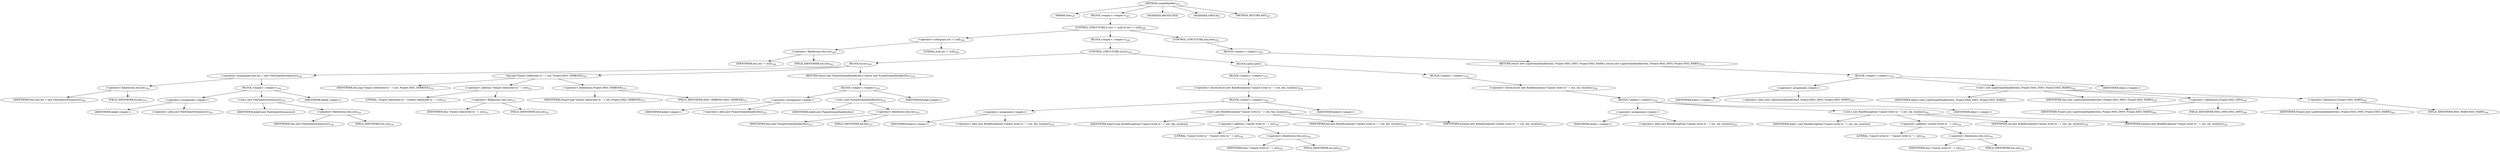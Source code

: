 digraph "createHandler" {  
"469" [label = <(METHOD,createHandler)<SUB>247</SUB>> ]
"31" [label = <(PARAM,this)<SUB>247</SUB>> ]
"470" [label = <(BLOCK,&lt;empty&gt;,&lt;empty&gt;)<SUB>247</SUB>> ]
"471" [label = <(CONTROL_STRUCTURE,if (out != null),if (out != null))<SUB>248</SUB>> ]
"472" [label = <(&lt;operator&gt;.notEquals,out != null)<SUB>248</SUB>> ]
"473" [label = <(&lt;operator&gt;.fieldAccess,this.out)<SUB>248</SUB>> ]
"474" [label = <(IDENTIFIER,this,out != null)<SUB>248</SUB>> ]
"475" [label = <(FIELD_IDENTIFIER,out,out)<SUB>248</SUB>> ]
"476" [label = <(LITERAL,null,out != null)<SUB>248</SUB>> ]
"477" [label = <(BLOCK,&lt;empty&gt;,&lt;empty&gt;)<SUB>248</SUB>> ]
"478" [label = <(CONTROL_STRUCTURE,try,try)<SUB>249</SUB>> ]
"479" [label = <(BLOCK,try,try)<SUB>249</SUB>> ]
"480" [label = <(&lt;operator&gt;.assignment,this.fos = new FileOutputStream(out))<SUB>250</SUB>> ]
"481" [label = <(&lt;operator&gt;.fieldAccess,this.fos)<SUB>250</SUB>> ]
"482" [label = <(IDENTIFIER,this,this.fos = new FileOutputStream(out))<SUB>250</SUB>> ]
"483" [label = <(FIELD_IDENTIFIER,fos,fos)<SUB>250</SUB>> ]
"484" [label = <(BLOCK,&lt;empty&gt;,&lt;empty&gt;)<SUB>250</SUB>> ]
"485" [label = <(&lt;operator&gt;.assignment,&lt;empty&gt;)> ]
"486" [label = <(IDENTIFIER,$obj8,&lt;empty&gt;)> ]
"487" [label = <(&lt;operator&gt;.alloc,new FileOutputStream(out))<SUB>250</SUB>> ]
"488" [label = <(&lt;init&gt;,new FileOutputStream(out))<SUB>250</SUB>> ]
"489" [label = <(IDENTIFIER,$obj8,new FileOutputStream(out))> ]
"490" [label = <(&lt;operator&gt;.fieldAccess,this.out)<SUB>250</SUB>> ]
"491" [label = <(IDENTIFIER,this,new FileOutputStream(out))<SUB>250</SUB>> ]
"492" [label = <(FIELD_IDENTIFIER,out,out)<SUB>250</SUB>> ]
"493" [label = <(IDENTIFIER,$obj8,&lt;empty&gt;)> ]
"494" [label = <(log,log(&quot;Output redirected to &quot; + out, Project.MSG_VERBOSE))<SUB>251</SUB>> ]
"30" [label = <(IDENTIFIER,this,log(&quot;Output redirected to &quot; + out, Project.MSG_VERBOSE))<SUB>251</SUB>> ]
"495" [label = <(&lt;operator&gt;.addition,&quot;Output redirected to &quot; + out)<SUB>251</SUB>> ]
"496" [label = <(LITERAL,&quot;Output redirected to &quot;,&quot;Output redirected to &quot; + out)<SUB>251</SUB>> ]
"497" [label = <(&lt;operator&gt;.fieldAccess,this.out)<SUB>251</SUB>> ]
"498" [label = <(IDENTIFIER,this,&quot;Output redirected to &quot; + out)<SUB>251</SUB>> ]
"499" [label = <(FIELD_IDENTIFIER,out,out)<SUB>251</SUB>> ]
"500" [label = <(&lt;operator&gt;.fieldAccess,Project.MSG_VERBOSE)<SUB>251</SUB>> ]
"501" [label = <(IDENTIFIER,Project,log(&quot;Output redirected to &quot; + out, Project.MSG_VERBOSE))<SUB>251</SUB>> ]
"502" [label = <(FIELD_IDENTIFIER,MSG_VERBOSE,MSG_VERBOSE)<SUB>251</SUB>> ]
"503" [label = <(RETURN,return new PumpStreamHandler(fos);,return new PumpStreamHandler(fos);)<SUB>252</SUB>> ]
"504" [label = <(BLOCK,&lt;empty&gt;,&lt;empty&gt;)<SUB>252</SUB>> ]
"505" [label = <(&lt;operator&gt;.assignment,&lt;empty&gt;)> ]
"506" [label = <(IDENTIFIER,$obj9,&lt;empty&gt;)> ]
"507" [label = <(&lt;operator&gt;.alloc,new PumpStreamHandler(fos))<SUB>252</SUB>> ]
"508" [label = <(&lt;init&gt;,new PumpStreamHandler(fos))<SUB>252</SUB>> ]
"509" [label = <(IDENTIFIER,$obj9,new PumpStreamHandler(fos))> ]
"510" [label = <(&lt;operator&gt;.fieldAccess,this.fos)<SUB>252</SUB>> ]
"511" [label = <(IDENTIFIER,this,new PumpStreamHandler(fos))<SUB>252</SUB>> ]
"512" [label = <(FIELD_IDENTIFIER,fos,fos)<SUB>252</SUB>> ]
"513" [label = <(IDENTIFIER,$obj9,&lt;empty&gt;)> ]
"514" [label = <(BLOCK,catch,catch)> ]
"515" [label = <(BLOCK,&lt;empty&gt;,&lt;empty&gt;)<SUB>253</SUB>> ]
"516" [label = <(&lt;operator&gt;.throw,throw new BuildException(&quot;Cannot write to &quot; + out, fne, location);)<SUB>254</SUB>> ]
"517" [label = <(BLOCK,&lt;empty&gt;,&lt;empty&gt;)<SUB>254</SUB>> ]
"518" [label = <(&lt;operator&gt;.assignment,&lt;empty&gt;)> ]
"519" [label = <(IDENTIFIER,$obj10,&lt;empty&gt;)> ]
"520" [label = <(&lt;operator&gt;.alloc,new BuildException(&quot;Cannot write to &quot; + out, fne, location))<SUB>254</SUB>> ]
"521" [label = <(&lt;init&gt;,new BuildException(&quot;Cannot write to &quot; + out, fne, location))<SUB>254</SUB>> ]
"522" [label = <(IDENTIFIER,$obj10,new BuildException(&quot;Cannot write to &quot; + out, fne, location))> ]
"523" [label = <(&lt;operator&gt;.addition,&quot;Cannot write to &quot; + out)<SUB>254</SUB>> ]
"524" [label = <(LITERAL,&quot;Cannot write to &quot;,&quot;Cannot write to &quot; + out)<SUB>254</SUB>> ]
"525" [label = <(&lt;operator&gt;.fieldAccess,this.out)<SUB>254</SUB>> ]
"526" [label = <(IDENTIFIER,this,&quot;Cannot write to &quot; + out)<SUB>254</SUB>> ]
"527" [label = <(FIELD_IDENTIFIER,out,out)<SUB>254</SUB>> ]
"528" [label = <(IDENTIFIER,fne,new BuildException(&quot;Cannot write to &quot; + out, fne, location))<SUB>254</SUB>> ]
"529" [label = <(IDENTIFIER,location,new BuildException(&quot;Cannot write to &quot; + out, fne, location))<SUB>254</SUB>> ]
"530" [label = <(IDENTIFIER,$obj10,&lt;empty&gt;)> ]
"531" [label = <(BLOCK,&lt;empty&gt;,&lt;empty&gt;)<SUB>255</SUB>> ]
"532" [label = <(&lt;operator&gt;.throw,throw new BuildException(&quot;Cannot write to &quot; + out, ioe, location);)<SUB>256</SUB>> ]
"533" [label = <(BLOCK,&lt;empty&gt;,&lt;empty&gt;)<SUB>256</SUB>> ]
"534" [label = <(&lt;operator&gt;.assignment,&lt;empty&gt;)> ]
"535" [label = <(IDENTIFIER,$obj11,&lt;empty&gt;)> ]
"536" [label = <(&lt;operator&gt;.alloc,new BuildException(&quot;Cannot write to &quot; + out, ioe, location))<SUB>256</SUB>> ]
"537" [label = <(&lt;init&gt;,new BuildException(&quot;Cannot write to &quot; + out, ioe, location))<SUB>256</SUB>> ]
"538" [label = <(IDENTIFIER,$obj11,new BuildException(&quot;Cannot write to &quot; + out, ioe, location))> ]
"539" [label = <(&lt;operator&gt;.addition,&quot;Cannot write to &quot; + out)<SUB>256</SUB>> ]
"540" [label = <(LITERAL,&quot;Cannot write to &quot;,&quot;Cannot write to &quot; + out)<SUB>256</SUB>> ]
"541" [label = <(&lt;operator&gt;.fieldAccess,this.out)<SUB>256</SUB>> ]
"542" [label = <(IDENTIFIER,this,&quot;Cannot write to &quot; + out)<SUB>256</SUB>> ]
"543" [label = <(FIELD_IDENTIFIER,out,out)<SUB>256</SUB>> ]
"544" [label = <(IDENTIFIER,ioe,new BuildException(&quot;Cannot write to &quot; + out, ioe, location))<SUB>256</SUB>> ]
"545" [label = <(IDENTIFIER,location,new BuildException(&quot;Cannot write to &quot; + out, ioe, location))<SUB>256</SUB>> ]
"546" [label = <(IDENTIFIER,$obj11,&lt;empty&gt;)> ]
"547" [label = <(CONTROL_STRUCTURE,else,else)<SUB>258</SUB>> ]
"548" [label = <(BLOCK,&lt;empty&gt;,&lt;empty&gt;)<SUB>258</SUB>> ]
"549" [label = <(RETURN,return new LogStreamHandler(this, Project.MSG_INFO, Project.MSG_WARN);,return new LogStreamHandler(this, Project.MSG_INFO, Project.MSG_WARN);)<SUB>259</SUB>> ]
"550" [label = <(BLOCK,&lt;empty&gt;,&lt;empty&gt;)<SUB>259</SUB>> ]
"551" [label = <(&lt;operator&gt;.assignment,&lt;empty&gt;)> ]
"552" [label = <(IDENTIFIER,$obj12,&lt;empty&gt;)> ]
"553" [label = <(&lt;operator&gt;.alloc,new LogStreamHandler(this, Project.MSG_INFO, Project.MSG_WARN))<SUB>259</SUB>> ]
"554" [label = <(&lt;init&gt;,new LogStreamHandler(this, Project.MSG_INFO, Project.MSG_WARN))<SUB>259</SUB>> ]
"555" [label = <(IDENTIFIER,$obj12,new LogStreamHandler(this, Project.MSG_INFO, Project.MSG_WARN))> ]
"32" [label = <(IDENTIFIER,this,new LogStreamHandler(this, Project.MSG_INFO, Project.MSG_WARN))<SUB>259</SUB>> ]
"556" [label = <(&lt;operator&gt;.fieldAccess,Project.MSG_INFO)<SUB>260</SUB>> ]
"557" [label = <(IDENTIFIER,Project,new LogStreamHandler(this, Project.MSG_INFO, Project.MSG_WARN))<SUB>260</SUB>> ]
"558" [label = <(FIELD_IDENTIFIER,MSG_INFO,MSG_INFO)<SUB>260</SUB>> ]
"559" [label = <(&lt;operator&gt;.fieldAccess,Project.MSG_WARN)<SUB>260</SUB>> ]
"560" [label = <(IDENTIFIER,Project,new LogStreamHandler(this, Project.MSG_INFO, Project.MSG_WARN))<SUB>260</SUB>> ]
"561" [label = <(FIELD_IDENTIFIER,MSG_WARN,MSG_WARN)<SUB>260</SUB>> ]
"562" [label = <(IDENTIFIER,$obj12,&lt;empty&gt;)> ]
"563" [label = <(MODIFIER,PROTECTED)> ]
"564" [label = <(MODIFIER,VIRTUAL)> ]
"565" [label = <(METHOD_RETURN,ANY)<SUB>247</SUB>> ]
  "469" -> "31" 
  "469" -> "470" 
  "469" -> "563" 
  "469" -> "564" 
  "469" -> "565" 
  "470" -> "471" 
  "471" -> "472" 
  "471" -> "477" 
  "471" -> "547" 
  "472" -> "473" 
  "472" -> "476" 
  "473" -> "474" 
  "473" -> "475" 
  "477" -> "478" 
  "478" -> "479" 
  "478" -> "514" 
  "479" -> "480" 
  "479" -> "494" 
  "479" -> "503" 
  "480" -> "481" 
  "480" -> "484" 
  "481" -> "482" 
  "481" -> "483" 
  "484" -> "485" 
  "484" -> "488" 
  "484" -> "493" 
  "485" -> "486" 
  "485" -> "487" 
  "488" -> "489" 
  "488" -> "490" 
  "490" -> "491" 
  "490" -> "492" 
  "494" -> "30" 
  "494" -> "495" 
  "494" -> "500" 
  "495" -> "496" 
  "495" -> "497" 
  "497" -> "498" 
  "497" -> "499" 
  "500" -> "501" 
  "500" -> "502" 
  "503" -> "504" 
  "504" -> "505" 
  "504" -> "508" 
  "504" -> "513" 
  "505" -> "506" 
  "505" -> "507" 
  "508" -> "509" 
  "508" -> "510" 
  "510" -> "511" 
  "510" -> "512" 
  "514" -> "515" 
  "514" -> "531" 
  "515" -> "516" 
  "516" -> "517" 
  "517" -> "518" 
  "517" -> "521" 
  "517" -> "530" 
  "518" -> "519" 
  "518" -> "520" 
  "521" -> "522" 
  "521" -> "523" 
  "521" -> "528" 
  "521" -> "529" 
  "523" -> "524" 
  "523" -> "525" 
  "525" -> "526" 
  "525" -> "527" 
  "531" -> "532" 
  "532" -> "533" 
  "533" -> "534" 
  "533" -> "537" 
  "533" -> "546" 
  "534" -> "535" 
  "534" -> "536" 
  "537" -> "538" 
  "537" -> "539" 
  "537" -> "544" 
  "537" -> "545" 
  "539" -> "540" 
  "539" -> "541" 
  "541" -> "542" 
  "541" -> "543" 
  "547" -> "548" 
  "548" -> "549" 
  "549" -> "550" 
  "550" -> "551" 
  "550" -> "554" 
  "550" -> "562" 
  "551" -> "552" 
  "551" -> "553" 
  "554" -> "555" 
  "554" -> "32" 
  "554" -> "556" 
  "554" -> "559" 
  "556" -> "557" 
  "556" -> "558" 
  "559" -> "560" 
  "559" -> "561" 
}

